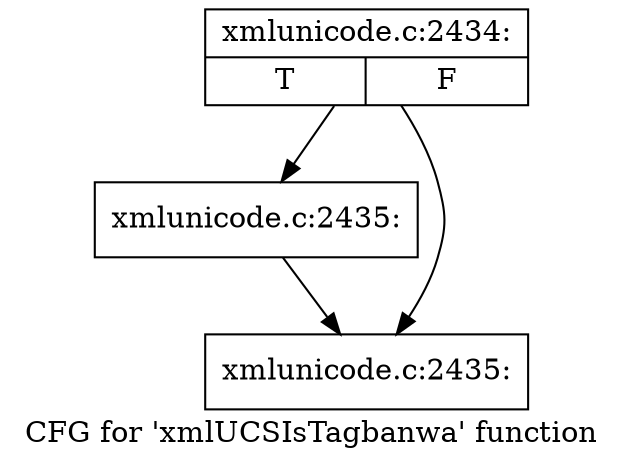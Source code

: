 digraph "CFG for 'xmlUCSIsTagbanwa' function" {
	label="CFG for 'xmlUCSIsTagbanwa' function";

	Node0x4e4c900 [shape=record,label="{xmlunicode.c:2434:|{<s0>T|<s1>F}}"];
	Node0x4e4c900 -> Node0x4e4cb60;
	Node0x4e4c900 -> Node0x4e4cb10;
	Node0x4e4cb60 [shape=record,label="{xmlunicode.c:2435:}"];
	Node0x4e4cb60 -> Node0x4e4cb10;
	Node0x4e4cb10 [shape=record,label="{xmlunicode.c:2435:}"];
}
